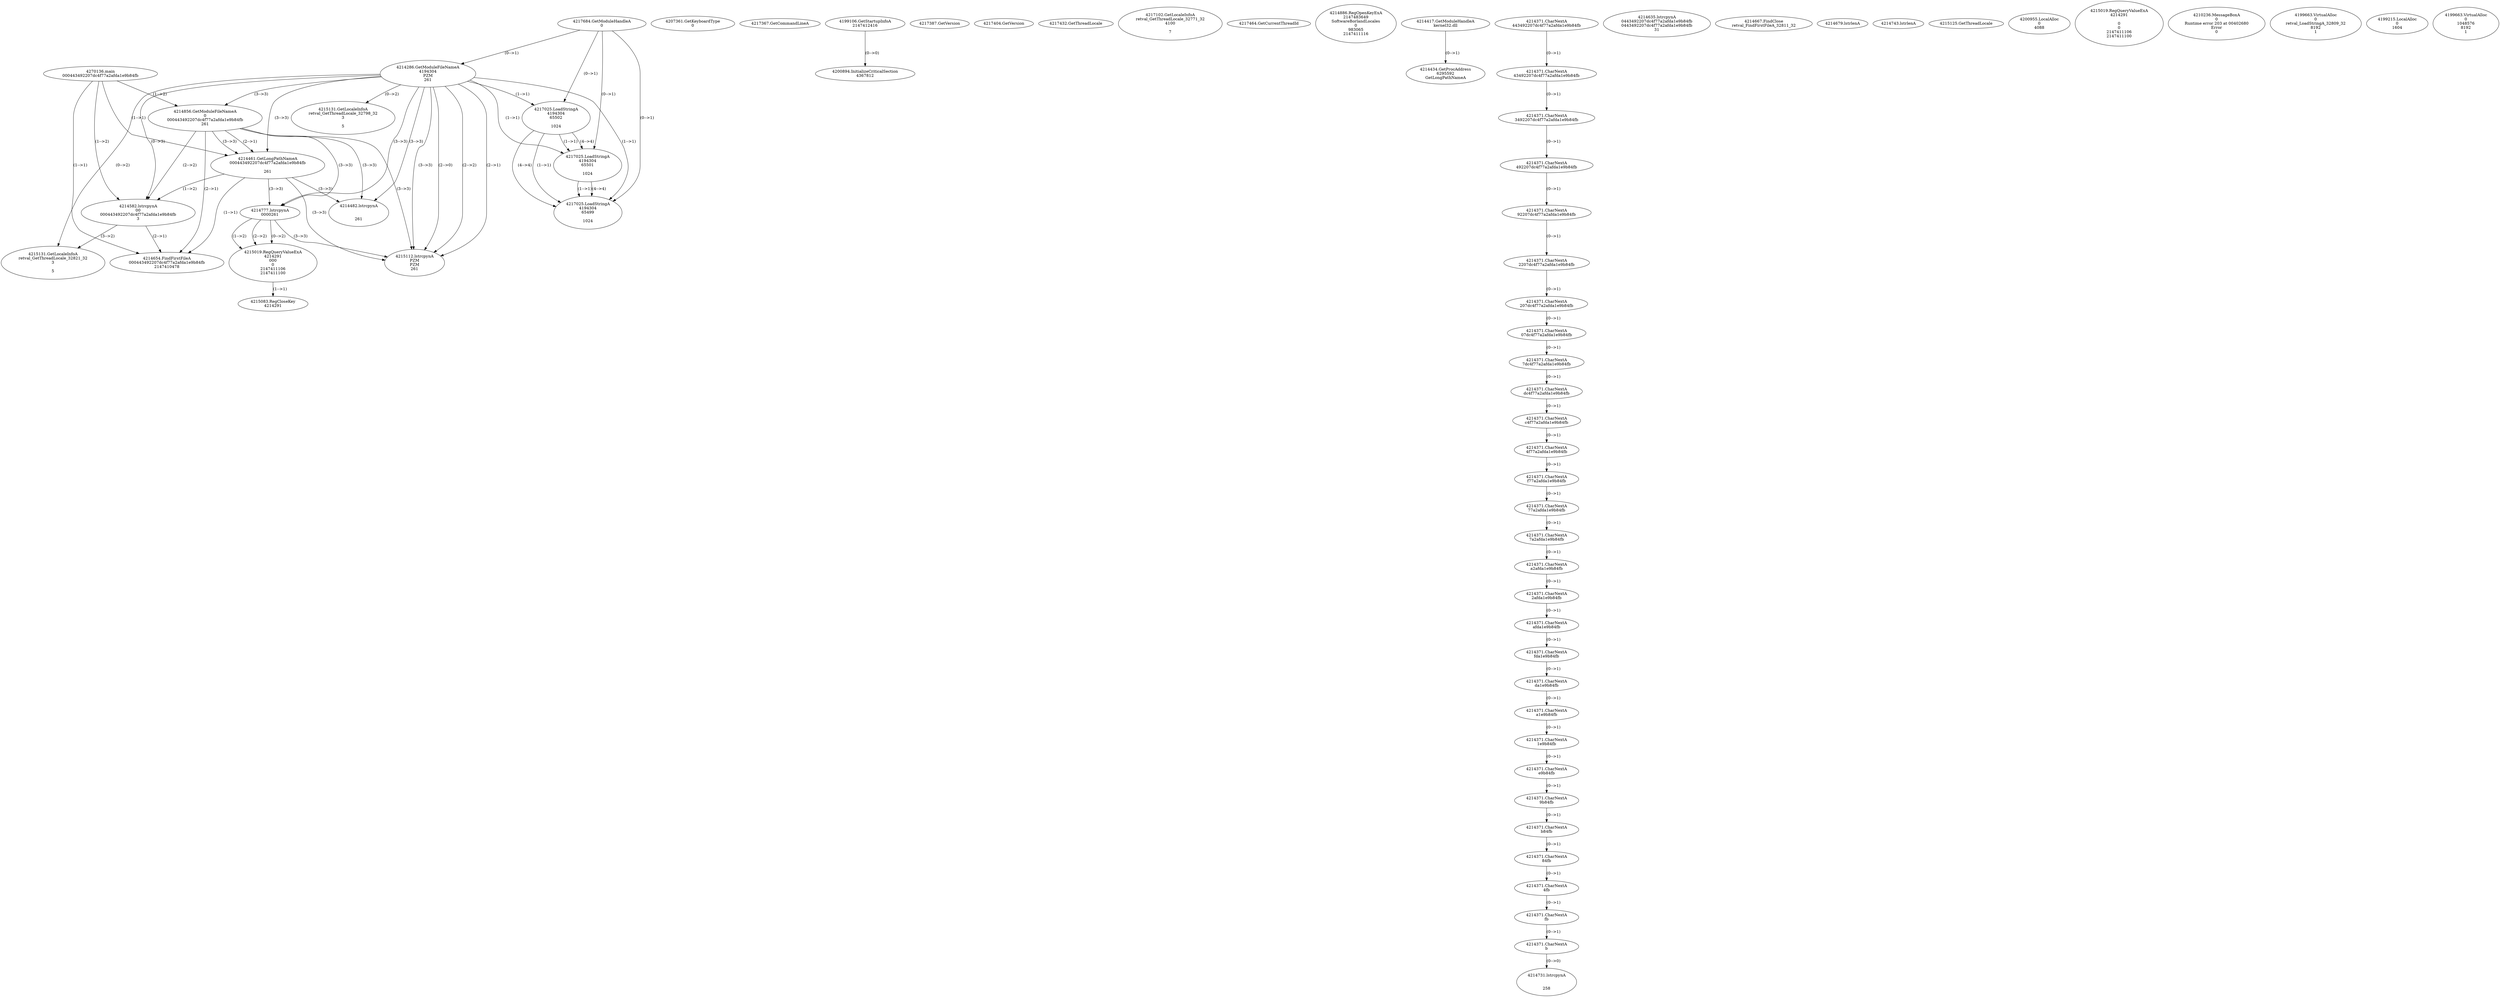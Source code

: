 // Global SCDG with merge call
digraph {
	0 [label="4270136.main
000443492207dc4f77a2afda1e9b84fb"]
	1 [label="4217684.GetModuleHandleA
0"]
	2 [label="4207361.GetKeyboardType
0"]
	3 [label="4217367.GetCommandLineA
"]
	4 [label="4199106.GetStartupInfoA
2147412416"]
	5 [label="4217387.GetVersion
"]
	6 [label="4217404.GetVersion
"]
	7 [label="4217432.GetThreadLocale
"]
	8 [label="4217102.GetLocaleInfoA
retval_GetThreadLocale_32771_32
4100

7"]
	9 [label="4217464.GetCurrentThreadId
"]
	10 [label="4214286.GetModuleFileNameA
4194304
PZM
261"]
	1 -> 10 [label="(0-->1)"]
	11 [label="4214856.GetModuleFileNameA
0
000443492207dc4f77a2afda1e9b84fb
261"]
	0 -> 11 [label="(1-->2)"]
	10 -> 11 [label="(3-->3)"]
	12 [label="4214886.RegOpenKeyExA
2147483649
Software\Borland\Locales
0
983065
2147411116"]
	13 [label="4214417.GetModuleHandleA
kernel32.dll"]
	14 [label="4214434.GetProcAddress
6295592
GetLongPathNameA"]
	13 -> 14 [label="(0-->1)"]
	15 [label="4214461.GetLongPathNameA
000443492207dc4f77a2afda1e9b84fb

261"]
	0 -> 15 [label="(1-->1)"]
	11 -> 15 [label="(2-->1)"]
	10 -> 15 [label="(3-->3)"]
	11 -> 15 [label="(3-->3)"]
	16 [label="4214582.lstrcpynA
00
000443492207dc4f77a2afda1e9b84fb
3"]
	0 -> 16 [label="(1-->2)"]
	11 -> 16 [label="(2-->2)"]
	15 -> 16 [label="(1-->2)"]
	10 -> 16 [label="(0-->3)"]
	17 [label="4214371.CharNextA
443492207dc4f77a2afda1e9b84fb"]
	18 [label="4214371.CharNextA
43492207dc4f77a2afda1e9b84fb"]
	17 -> 18 [label="(0-->1)"]
	19 [label="4214371.CharNextA
3492207dc4f77a2afda1e9b84fb"]
	18 -> 19 [label="(0-->1)"]
	20 [label="4214371.CharNextA
492207dc4f77a2afda1e9b84fb"]
	19 -> 20 [label="(0-->1)"]
	21 [label="4214371.CharNextA
92207dc4f77a2afda1e9b84fb"]
	20 -> 21 [label="(0-->1)"]
	22 [label="4214371.CharNextA
2207dc4f77a2afda1e9b84fb"]
	21 -> 22 [label="(0-->1)"]
	23 [label="4214371.CharNextA
207dc4f77a2afda1e9b84fb"]
	22 -> 23 [label="(0-->1)"]
	24 [label="4214371.CharNextA
07dc4f77a2afda1e9b84fb"]
	23 -> 24 [label="(0-->1)"]
	25 [label="4214371.CharNextA
7dc4f77a2afda1e9b84fb"]
	24 -> 25 [label="(0-->1)"]
	26 [label="4214371.CharNextA
dc4f77a2afda1e9b84fb"]
	25 -> 26 [label="(0-->1)"]
	27 [label="4214371.CharNextA
c4f77a2afda1e9b84fb"]
	26 -> 27 [label="(0-->1)"]
	28 [label="4214371.CharNextA
4f77a2afda1e9b84fb"]
	27 -> 28 [label="(0-->1)"]
	29 [label="4214371.CharNextA
f77a2afda1e9b84fb"]
	28 -> 29 [label="(0-->1)"]
	30 [label="4214371.CharNextA
77a2afda1e9b84fb"]
	29 -> 30 [label="(0-->1)"]
	31 [label="4214371.CharNextA
7a2afda1e9b84fb"]
	30 -> 31 [label="(0-->1)"]
	32 [label="4214371.CharNextA
a2afda1e9b84fb"]
	31 -> 32 [label="(0-->1)"]
	33 [label="4214371.CharNextA
2afda1e9b84fb"]
	32 -> 33 [label="(0-->1)"]
	34 [label="4214371.CharNextA
afda1e9b84fb"]
	33 -> 34 [label="(0-->1)"]
	35 [label="4214371.CharNextA
fda1e9b84fb"]
	34 -> 35 [label="(0-->1)"]
	36 [label="4214371.CharNextA
da1e9b84fb"]
	35 -> 36 [label="(0-->1)"]
	37 [label="4214371.CharNextA
a1e9b84fb"]
	36 -> 37 [label="(0-->1)"]
	38 [label="4214371.CharNextA
1e9b84fb"]
	37 -> 38 [label="(0-->1)"]
	39 [label="4214371.CharNextA
e9b84fb"]
	38 -> 39 [label="(0-->1)"]
	40 [label="4214371.CharNextA
9b84fb"]
	39 -> 40 [label="(0-->1)"]
	41 [label="4214371.CharNextA
b84fb"]
	40 -> 41 [label="(0-->1)"]
	42 [label="4214371.CharNextA
84fb"]
	41 -> 42 [label="(0-->1)"]
	43 [label="4214371.CharNextA
4fb"]
	42 -> 43 [label="(0-->1)"]
	44 [label="4214371.CharNextA
fb"]
	43 -> 44 [label="(0-->1)"]
	45 [label="4214371.CharNextA
b"]
	44 -> 45 [label="(0-->1)"]
	46 [label="4214635.lstrcpynA
0443492207dc4f77a2afda1e9b84fb
0443492207dc4f77a2afda1e9b84fb
31"]
	47 [label="4214654.FindFirstFileA
000443492207dc4f77a2afda1e9b84fb
2147410478"]
	0 -> 47 [label="(1-->1)"]
	11 -> 47 [label="(2-->1)"]
	15 -> 47 [label="(1-->1)"]
	16 -> 47 [label="(2-->1)"]
	48 [label="4214667.FindClose
retval_FindFirstFileA_32811_32"]
	49 [label="4214679.lstrlenA
"]
	50 [label="4214731.lstrcpynA


258"]
	45 -> 50 [label="(0-->0)"]
	51 [label="4214743.lstrlenA
"]
	52 [label="4214777.lstrcpynA
00\
00\
261"]
	10 -> 52 [label="(3-->3)"]
	11 -> 52 [label="(3-->3)"]
	15 -> 52 [label="(3-->3)"]
	53 [label="4215019.RegQueryValueExA
4214291
00\
0
0
2147411106
2147411100"]
	52 -> 53 [label="(1-->2)"]
	52 -> 53 [label="(2-->2)"]
	52 -> 53 [label="(0-->2)"]
	54 [label="4215083.RegCloseKey
4214291"]
	53 -> 54 [label="(1-->1)"]
	55 [label="4215112.lstrcpynA
PZM
PZM
261"]
	10 -> 55 [label="(2-->1)"]
	10 -> 55 [label="(2-->2)"]
	10 -> 55 [label="(3-->3)"]
	11 -> 55 [label="(3-->3)"]
	15 -> 55 [label="(3-->3)"]
	52 -> 55 [label="(3-->3)"]
	10 -> 55 [label="(2-->0)"]
	56 [label="4215125.GetThreadLocale
"]
	57 [label="4215131.GetLocaleInfoA
retval_GetThreadLocale_32821_32
3

5"]
	10 -> 57 [label="(0-->2)"]
	16 -> 57 [label="(3-->2)"]
	58 [label="4217025.LoadStringA
4194304
65502

1024"]
	1 -> 58 [label="(0-->1)"]
	10 -> 58 [label="(1-->1)"]
	59 [label="4217025.LoadStringA
4194304
65501

1024"]
	1 -> 59 [label="(0-->1)"]
	10 -> 59 [label="(1-->1)"]
	58 -> 59 [label="(1-->1)"]
	58 -> 59 [label="(4-->4)"]
	60 [label="4217025.LoadStringA
4194304
65499

1024"]
	1 -> 60 [label="(0-->1)"]
	10 -> 60 [label="(1-->1)"]
	58 -> 60 [label="(1-->1)"]
	59 -> 60 [label="(1-->1)"]
	58 -> 60 [label="(4-->4)"]
	59 -> 60 [label="(4-->4)"]
	61 [label="4200894.InitializeCriticalSection
4367812"]
	4 -> 61 [label="(0-->0)"]
	62 [label="4200955.LocalAlloc
0
4088"]
	63 [label="4214482.lstrcpynA


261"]
	10 -> 63 [label="(3-->3)"]
	11 -> 63 [label="(3-->3)"]
	15 -> 63 [label="(3-->3)"]
	64 [label="4215019.RegQueryValueExA
4214291

0
0
2147411106
2147411100"]
	65 [label="4215131.GetLocaleInfoA
retval_GetThreadLocale_32798_32
3

5"]
	10 -> 65 [label="(0-->2)"]
	66 [label="4210236.MessageBoxA
0
Runtime error 203 at 00402680
Error
0"]
	67 [label="4199663.VirtualAlloc
0
retval_LoadStringA_32809_32
8192
1"]
	68 [label="4199215.LocalAlloc
0
1604"]
	69 [label="4199663.VirtualAlloc
0
1048576
8192
1"]
}
